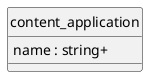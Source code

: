 @startuml uml
skinparam monochrome true
skinparam linetype ortho
hide circle

entity content_application {
  name : string+
}

@enduml

